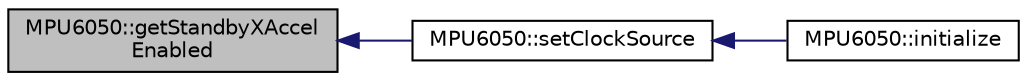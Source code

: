 digraph "MPU6050::getStandbyXAccelEnabled"
{
  edge [fontname="Helvetica",fontsize="10",labelfontname="Helvetica",labelfontsize="10"];
  node [fontname="Helvetica",fontsize="10",shape=record];
  rankdir="LR";
  Node483 [label="MPU6050::getStandbyXAccel\lEnabled",height=0.2,width=0.4,color="black", fillcolor="grey75", style="filled", fontcolor="black"];
  Node483 -> Node484 [dir="back",color="midnightblue",fontsize="10",style="solid",fontname="Helvetica"];
  Node484 [label="MPU6050::setClockSource",height=0.2,width=0.4,color="black", fillcolor="white", style="filled",URL="$class_m_p_u6050.html#a4c1cd147d038e024bdeaa053c4d77734",tooltip="Set clock source setting. "];
  Node484 -> Node485 [dir="back",color="midnightblue",fontsize="10",style="solid",fontname="Helvetica"];
  Node485 [label="MPU6050::initialize",height=0.2,width=0.4,color="black", fillcolor="white", style="filled",URL="$class_m_p_u6050.html#abd8fc6c18adf158011118fbccc7e7054",tooltip="Power on and prepare for general usage. "];
}
